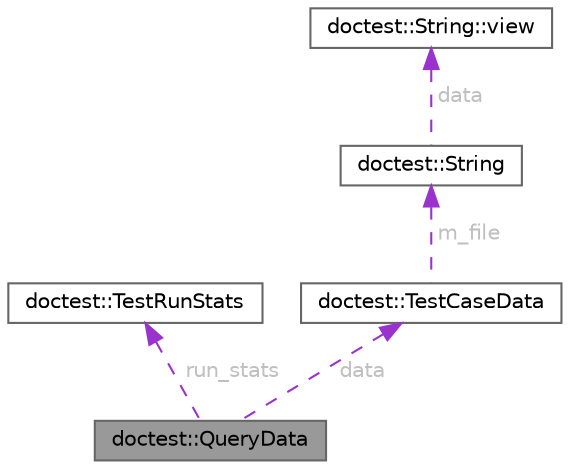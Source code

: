 digraph "doctest::QueryData"
{
 // LATEX_PDF_SIZE
  bgcolor="transparent";
  edge [fontname=Helvetica,fontsize=10,labelfontname=Helvetica,labelfontsize=10];
  node [fontname=Helvetica,fontsize=10,shape=box,height=0.2,width=0.4];
  Node1 [id="Node000001",label="doctest::QueryData",height=0.2,width=0.4,color="gray40", fillcolor="grey60", style="filled", fontcolor="black",tooltip=" "];
  Node2 -> Node1 [id="edge1_Node000001_Node000002",dir="back",color="darkorchid3",style="dashed",tooltip=" ",label=" run_stats",fontcolor="grey" ];
  Node2 [id="Node000002",label="doctest::TestRunStats",height=0.2,width=0.4,color="gray40", fillcolor="white", style="filled",URL="$structdoctest_1_1_test_run_stats.html",tooltip=" "];
  Node3 -> Node1 [id="edge2_Node000001_Node000003",dir="back",color="darkorchid3",style="dashed",tooltip=" ",label=" data",fontcolor="grey" ];
  Node3 [id="Node000003",label="doctest::TestCaseData",height=0.2,width=0.4,color="gray40", fillcolor="white", style="filled",URL="$structdoctest_1_1_test_case_data.html",tooltip=" "];
  Node4 -> Node3 [id="edge3_Node000003_Node000004",dir="back",color="darkorchid3",style="dashed",tooltip=" ",label=" m_file",fontcolor="grey" ];
  Node4 [id="Node000004",label="doctest::String",height=0.2,width=0.4,color="gray40", fillcolor="white", style="filled",URL="$classdoctest_1_1_string.html",tooltip=" "];
  Node5 -> Node4 [id="edge4_Node000004_Node000005",dir="back",color="darkorchid3",style="dashed",tooltip=" ",label=" data",fontcolor="grey" ];
  Node5 [id="Node000005",label="doctest::String::view",height=0.2,width=0.4,color="gray40", fillcolor="white", style="filled",URL="$structdoctest_1_1_string_1_1view.html",tooltip="OCLINT avoid private static members"];
}
